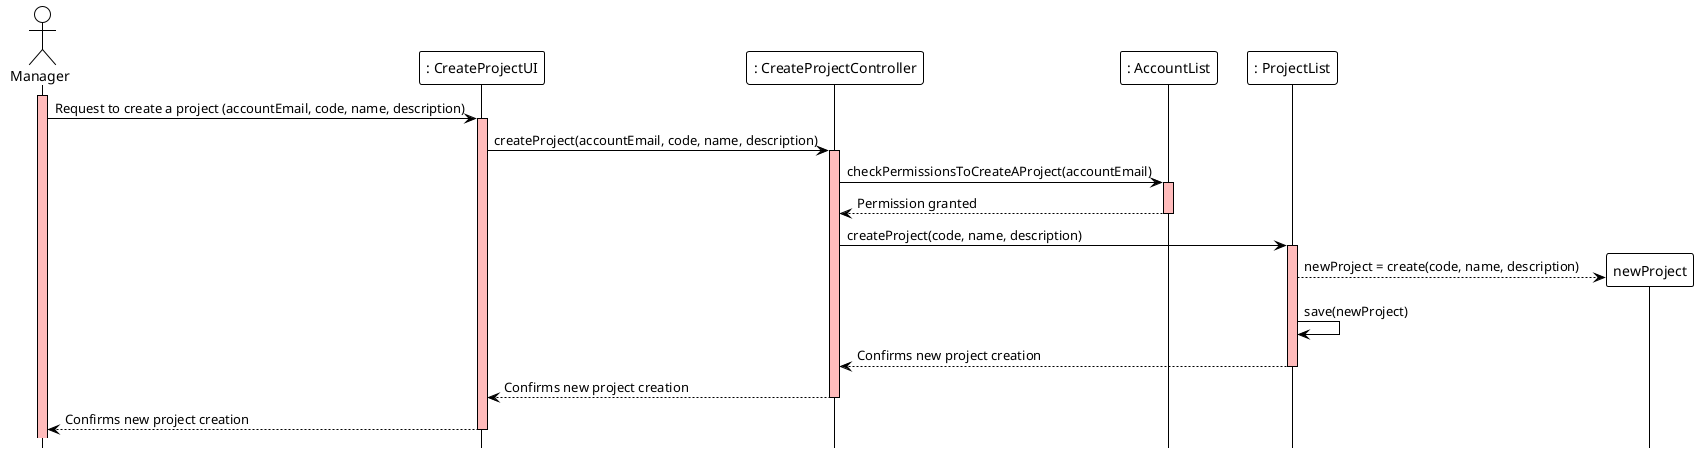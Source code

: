 @startuml
!theme plain
hide footbox

actor Manager  as Manager
participant ": CreateProjectUI" as UI
participant ": CreateProjectController" as Controller
participant ": AccountList" as AccountList
participant ": ProjectList" as ProjectList


activate Manager #FFBBBB
Manager ->  UI : Request to create a project (accountEmail, code, name, description)

activate UI #FFBBBB
UI -> Controller : createProject(accountEmail, code, name, description)

activate Controller #FFBBBB
Controller -> AccountList : checkPermissionsToCreateAProject(accountEmail)
activate AccountList #FFBBBB
AccountList --> Controller : Permission granted
deactivate AccountList
Controller -> ProjectList : createProject(code, name, description)
activate ProjectList #FFBBBB

ProjectList --> newProject ** : newProject = create(code, name, description)
ProjectList -> ProjectList : save(newProject)

ProjectList --> Controller : Confirms new project creation
deactivate ProjectList

Controller --> UI : Confirms new project creation
deactivate Controller
UI --> Manager : Confirms new project creation
deactivate UI
@enduml